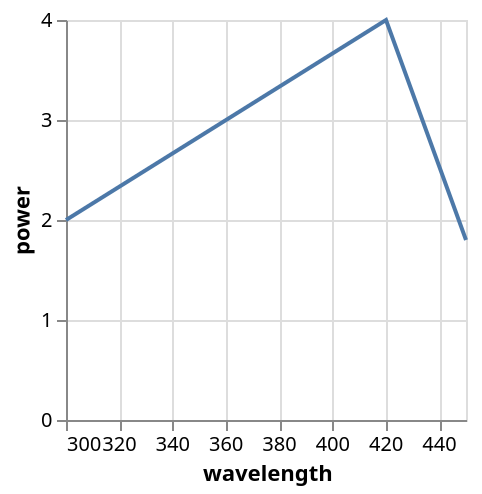 {
  "$schema": "https://vega.github.io/schema/vega-lite/v2.json",
  "data": {
    "values": [
      {
        "wavelength": 250,
        "power": 1
      },
      {
        "wavelength": 300,
        "power": 2
      },
      {
        "wavelength": 420,
        "power": 4
      },
      {
        "wavelength": 450,
        "power": 1.8
      },
      {
        "wavelength": 500,
        "power": 1.1
      }
    ]
  },
  "transform": [
    {
      "filter": {
        "field": "wavelength",
        "range": [
          300,
          450
        ]
      }
    }
  ],
  "layer": [
    {
      "mark": "line",
      "encoding": {
        "x": {
          "field": "wavelength",
          "type": "quantitative",
          "scale": {
            "domain": [
              300,
              450
            ]
          }
        },
        "y": {
          "field": "power",
          "type": "quantitative"
        }
      }
    },
    {
      "mark": {
        "type": "point",
        "filled": true,
        "opacity": 0
      },
      "encoding": {
        "x": {
          "field": "wavelength",
          "type": "quantitative",
          "scale": {
            "domain": [
              300,
              450
            ]
          }
        },
        "y": {
          "field": "power",
          "type": "quantitative"
        }
      }
    }
  ]
}